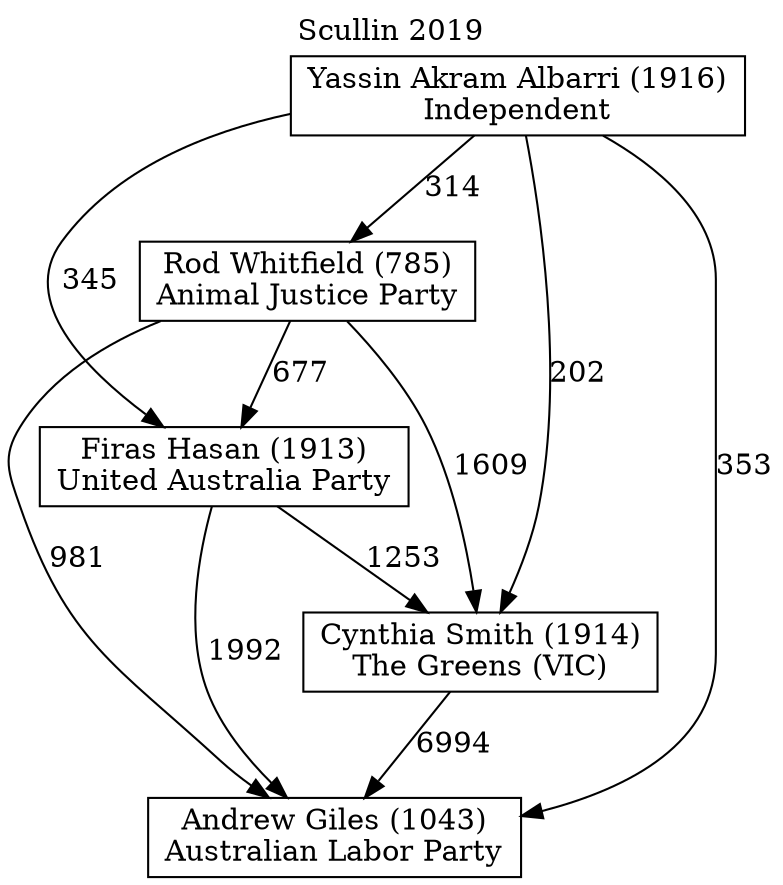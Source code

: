 // House preference flow
digraph "Andrew Giles (1043)_Scullin_2019" {
	graph [label="Scullin 2019" labelloc=t mclimit=10]
	node [shape=box]
	"Andrew Giles (1043)" [label="Andrew Giles (1043)
Australian Labor Party"]
	"Cynthia Smith (1914)" [label="Cynthia Smith (1914)
The Greens (VIC)"]
	"Firas Hasan (1913)" [label="Firas Hasan (1913)
United Australia Party"]
	"Rod Whitfield (785)" [label="Rod Whitfield (785)
Animal Justice Party"]
	"Yassin Akram Albarri (1916)" [label="Yassin Akram Albarri (1916)
Independent"]
	"Cynthia Smith (1914)" -> "Andrew Giles (1043)" [label=6994]
	"Firas Hasan (1913)" -> "Andrew Giles (1043)" [label=1992]
	"Firas Hasan (1913)" -> "Cynthia Smith (1914)" [label=1253]
	"Rod Whitfield (785)" -> "Andrew Giles (1043)" [label=981]
	"Rod Whitfield (785)" -> "Cynthia Smith (1914)" [label=1609]
	"Rod Whitfield (785)" -> "Firas Hasan (1913)" [label=677]
	"Yassin Akram Albarri (1916)" -> "Andrew Giles (1043)" [label=353]
	"Yassin Akram Albarri (1916)" -> "Cynthia Smith (1914)" [label=202]
	"Yassin Akram Albarri (1916)" -> "Firas Hasan (1913)" [label=345]
	"Yassin Akram Albarri (1916)" -> "Rod Whitfield (785)" [label=314]
}

